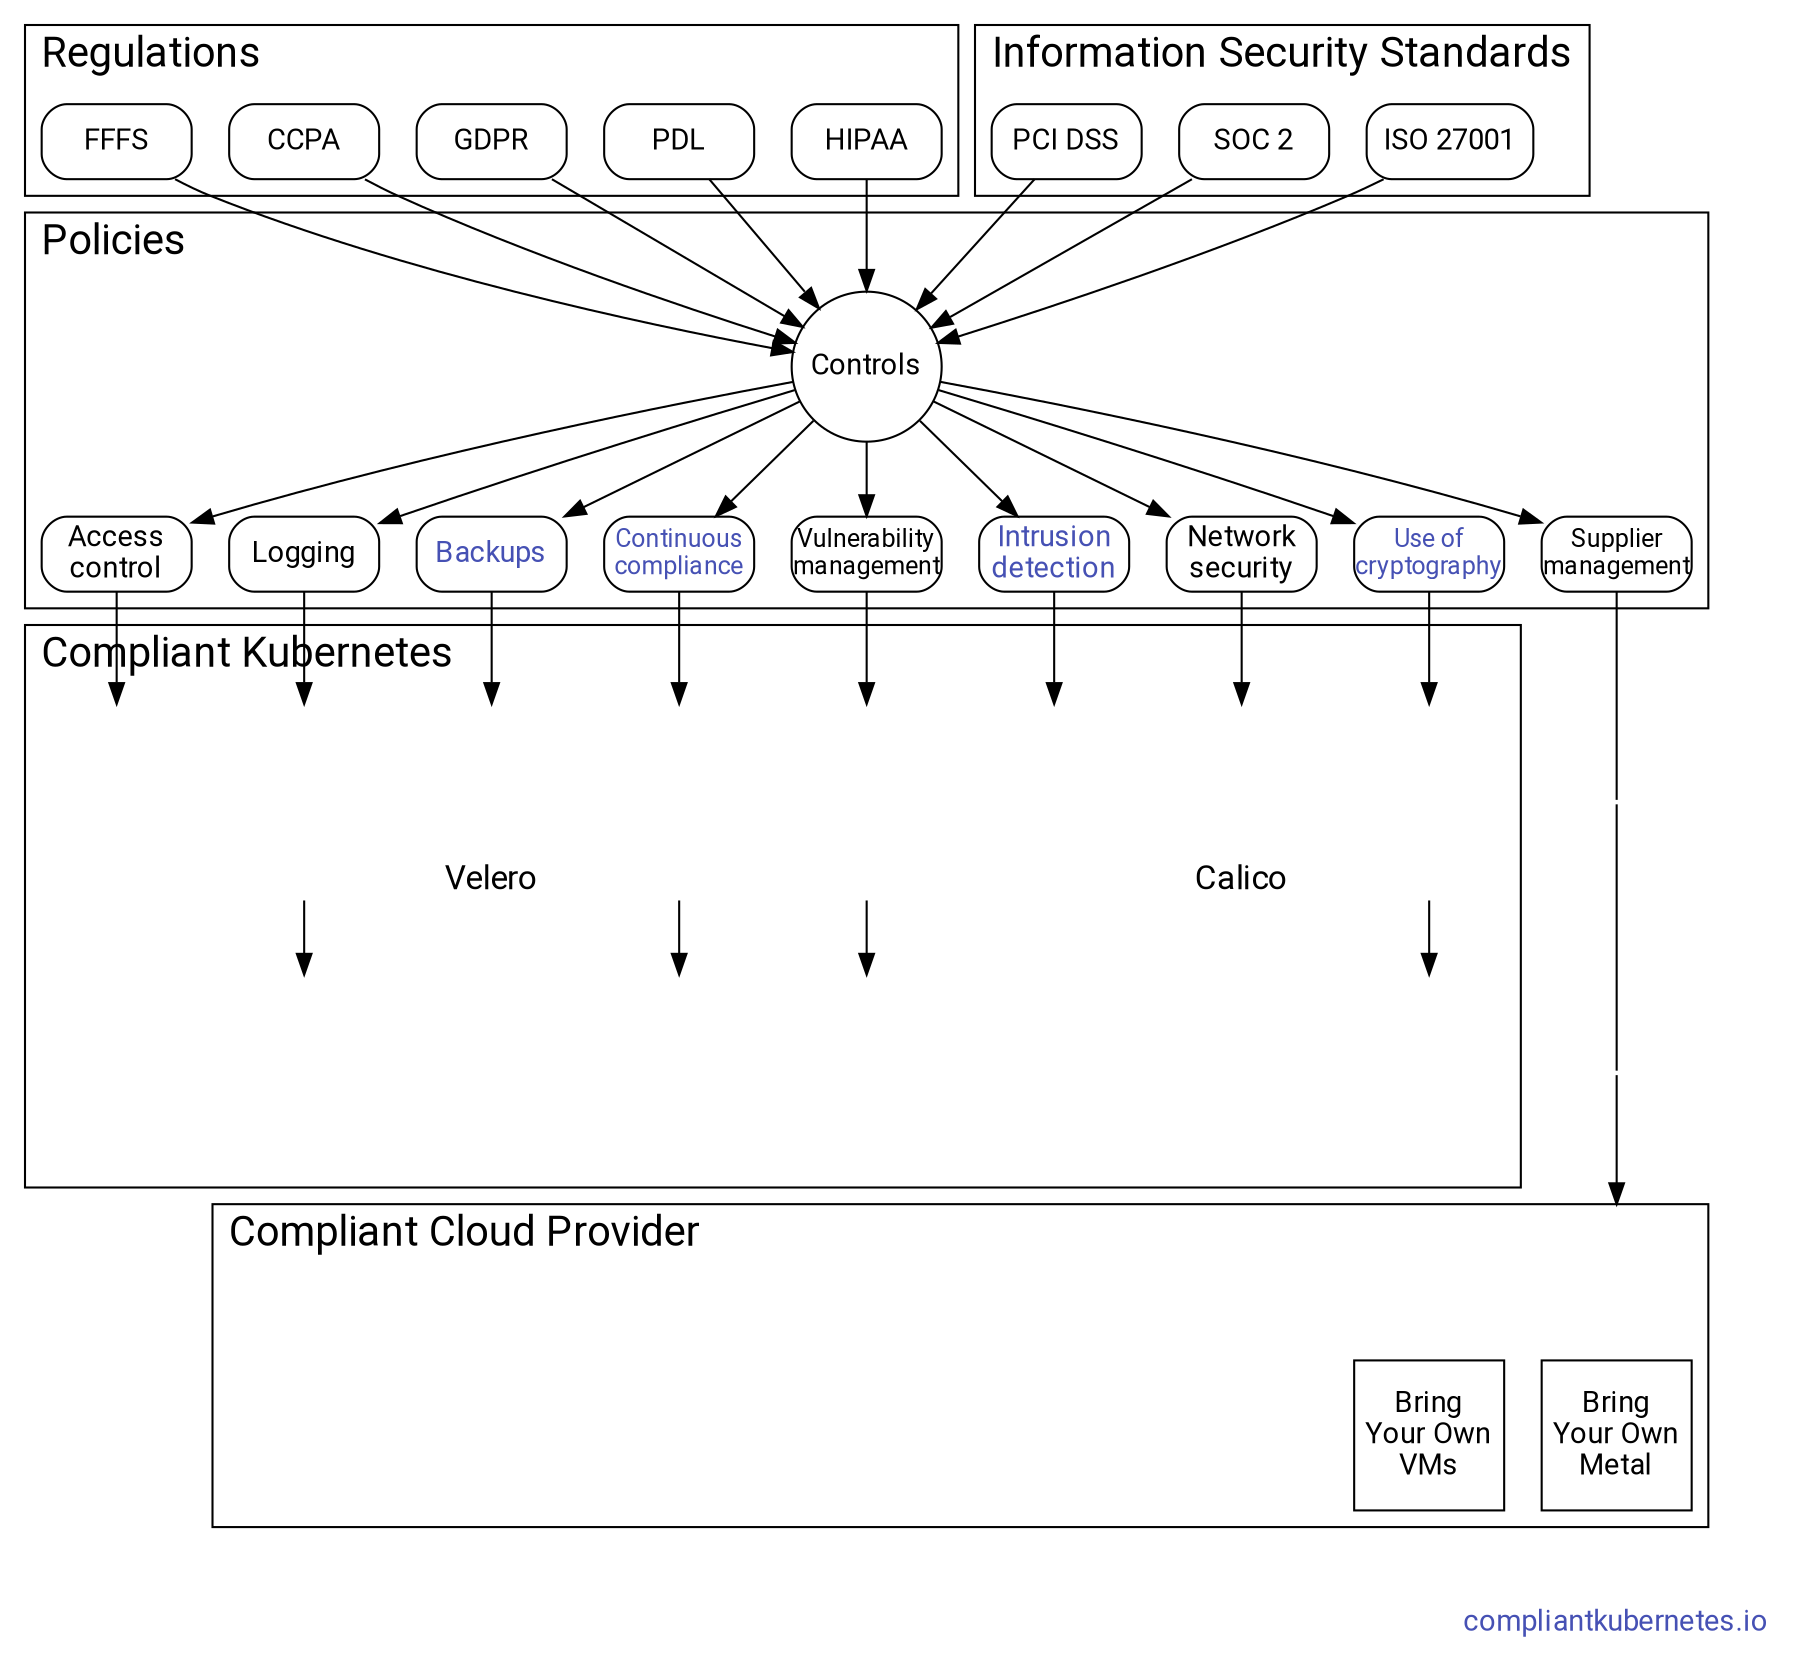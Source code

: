 digraph compliance_basics {
    graph [fontname = "Roboto,BlinkMacSystemFont,Helvetica,Arial,sans-serif"];
    node [fontname = "Roboto,BlinkMacSystemFont,Helvetica,Arial,sans-serif"];
    edge [fontname = "Roboto,BlinkMacSystemFont,Helvetica,Arial,sans-serif"];

    compound=true;
    graph[labeljust="l", fontsize=20];

    title[
        shape="none"
        label="compliantkubernetes.io"
        target="_top"
        fontcolor="#4651b4"
        URL="https://compliantkubernetes.io"
    ];

    subgraph cluster_regulations {
        label="Regulations";
        node[width=1, shape=box, style=rounded];

        HIPAA[URL="https://www.cdc.gov/phlp/publications/topic/hipaa.html"];
        PDL[URL="https://www.riksdagen.se/sv/dokument-lagar/dokument/svensk-forfattningssamling/patientdatalag-2008355_sfs-2008-355"];
        GDPR[URL="https://gdpr.eu/"];
        CCPA[URL="https://oag.ca.gov/privacy/ccpa"];
        FFFS[URL="https://www.fi.se/en/our-registers/search-fffs/2014/20145/"];
    }

    subgraph cluster_isms {
        label="Information Security Standards"
        node[target="_blank"];
        node[width=1, shape=box, style=rounded];

        iso27k[label="ISO 27001", URL="https://www.isms.online/iso-27001/"];
        soc2[label="SOC 2", URL="https://www.aicpa.org/interestareas/frc/assuranceadvisoryservices/aicpasoc2report.html"];
        pcidss[label="PCI DSS", URL="https://www.pcisecuritystandards.org/"];
    }

    graph[width="4pt"];
    subgraph cluster_policies {
        label="Policies"
        node[width=1, shape=circle, fixedsize=true];

        { HIPAA, PDL, GDPR, CCPA, FFFS } -> Controls
        { iso27k, soc2, pcidss } -> Controls

        // Special node for alignment
        controls2[width=0, height=0, margin=0, style="invis", label=""];

        node[width=1, shape=box, style=rounded];
        node[target="_top"];
        Controls -> {
            supplier[label="Supplier\nmanagement",fontsize=12]
            access[label="Access\ncontrol"]
            "Logging"
            "Backups"[
                URL="/ciso-guide/backup/",
                fontcolor="#4651b4"
            ];
            incident[
                label="Continuous\ncompliance",
                URL="/ciso-guide/policy-as-code/",
                fontcolor="#4651b4",
                fontsize=12
            ]
            vulnerability[label="Vulnerability\nmanagement",fontsize=12]
            intrusion[
                label="Intrusion\ndetection",
                URL="/ciso-guide/intrusion-detection/",
                fontcolor="#4651b4",
            ]
            network[label="Network\nsecurity"]
            crypto[
                label="Use of\ncryptography",
                URL="/ciso-guide/cryptography/",
                fontcolor="#4651b4",
                fontsize=12,
            ]
        }
    }

    subgraph cluster_implementation {
        label="Compliant Kubernetes"

        node[
            shape=none,
            label="",
            width=1,
            height=1.3,
            labelloc=b,
            fixedsize=true,
            imagescale=true,
            imagepos=tc,
            fontsize=16,
            target="_blank"
        ];

        access -> { dex[image="logos/dex.png"] }
        "Backups" -> { velero[
            image="logos/project-icons/velero.svg",
            label="Velero",
            URL="https://velero.io"
        ] }
        "Logging"
            -> { elasticsearch[image="logos/elasticsearch.png"] }
            -> { kibana[image="logos/kibana.png"] }
        incident
            -> { prometheus[image="logos/prometheus.png"] }
            -> { grafana[image="logos/grafana.png"] }
        vulnerability
            -> { harbor[image="logos/harbor.png"] }
            -> { trivy[image="logos/trivy.png"] }
        intrusion -> { falco[image="logos/falco.png"] }
        network -> { calico[
            image="logos/project-icons/calico.svg",
            label="Calico",
            URL="https://www.projectcalico.org/"
        ] }
        crypto
            -> { certmanager[image="logos/cert-manager.png"] }
            -> { letsencrypt[image="logos/letsencrypt.png"] }
    }

    subgraph cluster_provider {
        label="Compliant Cloud Provider"

        node[shape=none, label="", width=1, height=1, fixedsize=true, imagescale=true];
        edge[style=invis];

        // Special node to attach supplier management to.
        cloud_provider[width=0, height=0, margin=0];

        cloud_provider -> {
            aws[image="logos/cloud-providers/aws.png"];
            azure[image="logos/cloud-providers/azure.png"];
            citycloud[image="logos/cloud-providers/citycloud.png"]
            exoscale[image="logos/cloud-providers/exoscale.png"]
            safespring[image="logos/cloud-providers/safespring.png"]
            openstack[image="logos/cloud-providers/openstack.png"]
            byovm[label="Bring\nYour Own\nVMs",shape=box]
            byom[label="Bring\nYour Own\nMetal",shape=box]
        }
    }

    // Make sure the rank of cloud providers is below those of
    // Compliant Kubernetes components.
    {
        node[shape=none, label="", style="invis", height="0", width="0"];
        edge[arrowhead=none];
        supplier -> supplier2 -> supplier3;
        supplier3 -> cloud_provider[arrowhead=normal, lhead=cluster_provider];
    }

    // Ensure alignment
    FFFS -> controls2 -> access[weight=1000,style="invis"];
    cloud_provider -> byom[weight=1000,style="invis"];
    byom -> title[weight=1000,style="invis"];
}
